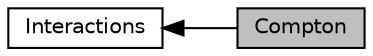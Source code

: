 digraph "Compton"
{
  edge [fontname="Helvetica",fontsize="10",labelfontname="Helvetica",labelfontsize="10"];
  node [fontname="Helvetica",fontsize="10",shape=box];
  rankdir=LR;
  Node1 [label="Compton",height=0.2,width=0.4,color="black", fillcolor="grey75", style="filled", fontcolor="black",tooltip="This submodule handles compton interaction."];
  Node2 [label="Interactions",height=0.2,width=0.4,color="black", fillcolor="white", style="filled",URL="$group__interactions.html",tooltip="This module handles particle interations."];
  Node2->Node1 [shape=plaintext, dir="back", style="solid"];
}
